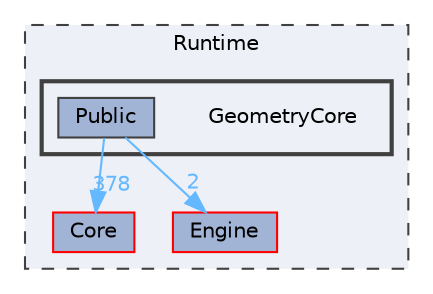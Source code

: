 digraph "GeometryCore"
{
 // INTERACTIVE_SVG=YES
 // LATEX_PDF_SIZE
  bgcolor="transparent";
  edge [fontname=Helvetica,fontsize=10,labelfontname=Helvetica,labelfontsize=10];
  node [fontname=Helvetica,fontsize=10,shape=box,height=0.2,width=0.4];
  compound=true
  subgraph clusterdir_7536b172fbd480bfd146a1b1acd6856b {
    graph [ bgcolor="#edf0f7", pencolor="grey25", label="Runtime", fontname=Helvetica,fontsize=10 style="filled,dashed", URL="dir_7536b172fbd480bfd146a1b1acd6856b.html",tooltip=""]
  dir_0e6cddcc9caa1238c7f3774224afaa45 [label="Core", fillcolor="#a2b4d6", color="red", style="filled", URL="dir_0e6cddcc9caa1238c7f3774224afaa45.html",tooltip=""];
  dir_fdf6aa5c3cf3805bb958134448d60562 [label="Engine", fillcolor="#a2b4d6", color="red", style="filled", URL="dir_fdf6aa5c3cf3805bb958134448d60562.html",tooltip=""];
  subgraph clusterdir_800a28389bfec662d4af96c9be02c9b8 {
    graph [ bgcolor="#edf0f7", pencolor="grey25", label="", fontname=Helvetica,fontsize=10 style="filled,bold", URL="dir_800a28389bfec662d4af96c9be02c9b8.html",tooltip=""]
    dir_800a28389bfec662d4af96c9be02c9b8 [shape=plaintext, label="GeometryCore"];
  dir_0c0827902e2ee888b2900676fadb6dfe [label="Public", fillcolor="#a2b4d6", color="grey25", style="filled", URL="dir_0c0827902e2ee888b2900676fadb6dfe.html",tooltip=""];
  }
  }
  dir_0c0827902e2ee888b2900676fadb6dfe->dir_0e6cddcc9caa1238c7f3774224afaa45 [headlabel="378", labeldistance=1.5 headhref="dir_000938_000266.html" href="dir_000938_000266.html" color="steelblue1" fontcolor="steelblue1"];
  dir_0c0827902e2ee888b2900676fadb6dfe->dir_fdf6aa5c3cf3805bb958134448d60562 [headlabel="2", labeldistance=1.5 headhref="dir_000938_000366.html" href="dir_000938_000366.html" color="steelblue1" fontcolor="steelblue1"];
}
